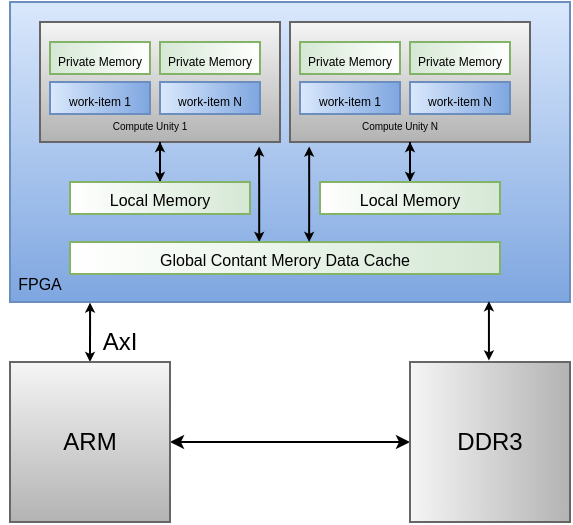 <mxfile version="12.3.7" type="device" pages="1"><diagram id="xq_sSW7vf1Avch4HxVfm" name="Page-1"><mxGraphModel dx="-228" dy="277" grid="1" gridSize="10" guides="1" tooltips="1" connect="1" arrows="1" fold="1" page="1" pageScale="1" pageWidth="827" pageHeight="1169" math="0" shadow="0"><root><mxCell id="0"/><mxCell id="1" parent="0"/><mxCell id="KHIxP44zNyoCpC7av__S-25" style="edgeStyle=orthogonalEdgeStyle;rounded=0;orthogonalLoop=1;jettySize=auto;html=1;entryX=0;entryY=0.5;entryDx=0;entryDy=0;startArrow=classic;startFill=1;endSize=4;startSize=4;" edge="1" parent="1"><mxGeometry relative="1" as="geometry"><mxPoint x="770" y="364.172" as="sourcePoint"/></mxGeometry></mxCell><mxCell id="KHIxP44zNyoCpC7av__S-54" style="edgeStyle=orthogonalEdgeStyle;rounded=0;orthogonalLoop=1;jettySize=auto;html=1;entryX=0;entryY=0.5;entryDx=0;entryDy=0;startArrow=classic;startFill=1;endSize=4;startSize=4;" edge="1" parent="1"><mxGeometry relative="1" as="geometry"><mxPoint x="1190" y="434.172" as="sourcePoint"/></mxGeometry></mxCell><mxCell id="KHIxP44zNyoCpC7av__S-84" style="edgeStyle=orthogonalEdgeStyle;rounded=0;orthogonalLoop=1;jettySize=auto;html=1;entryX=0;entryY=0.5;entryDx=0;entryDy=0;startArrow=classic;startFill=1;endSize=4;startSize=4;" edge="1" parent="1"><mxGeometry relative="1" as="geometry"><mxPoint x="1610" y="534.172" as="sourcePoint"/></mxGeometry></mxCell><mxCell id="KHIxP44zNyoCpC7av__S-116" style="edgeStyle=orthogonalEdgeStyle;rounded=0;orthogonalLoop=1;jettySize=auto;html=1;entryX=0;entryY=0.5;entryDx=0;entryDy=0;startArrow=classic;startFill=1;endSize=4;startSize=4;" edge="1" parent="1" source="KHIxP44zNyoCpC7av__S-118" target="KHIxP44zNyoCpC7av__S-119"><mxGeometry relative="1" as="geometry"/></mxCell><mxCell id="KHIxP44zNyoCpC7av__S-117" style="edgeStyle=orthogonalEdgeStyle;rounded=0;orthogonalLoop=1;jettySize=auto;html=1;exitX=0.5;exitY=0;exitDx=0;exitDy=0;entryX=0.143;entryY=1.002;entryDx=0;entryDy=0;entryPerimeter=0;startArrow=classic;startFill=1;endSize=2;startSize=2;" edge="1" parent="1" source="KHIxP44zNyoCpC7av__S-118" target="KHIxP44zNyoCpC7av__S-120"><mxGeometry relative="1" as="geometry"/></mxCell><mxCell id="KHIxP44zNyoCpC7av__S-118" value="ARM" style="whiteSpace=wrap;html=1;aspect=fixed;gradientColor=#b3b3b3;fillColor=#f5f5f5;strokeColor=#666666;" vertex="1" parent="1"><mxGeometry x="1090" y="600" width="80" height="80" as="geometry"/></mxCell><mxCell id="KHIxP44zNyoCpC7av__S-119" value="DDR3" style="whiteSpace=wrap;html=1;aspect=fixed;gradientColor=#b3b3b3;fillColor=#f5f5f5;strokeColor=#666666;gradientDirection=east;" vertex="1" parent="1"><mxGeometry x="1290" y="600" width="80" height="80" as="geometry"/></mxCell><mxCell id="KHIxP44zNyoCpC7av__S-120" value="" style="rounded=0;whiteSpace=wrap;html=1;fillColor=#dae8fc;strokeColor=#6c8ebf;gradientColor=#7ea6e0;" vertex="1" parent="1"><mxGeometry x="1090" y="420" width="280" height="150" as="geometry"/></mxCell><mxCell id="KHIxP44zNyoCpC7av__S-121" value="" style="rounded=0;whiteSpace=wrap;html=1;gradientColor=#b3b3b3;fillColor=#f5f5f5;strokeColor=#666666;" vertex="1" parent="1"><mxGeometry x="1105" y="430" width="120" height="60" as="geometry"/></mxCell><mxCell id="KHIxP44zNyoCpC7av__S-122" value="&lt;font style=&quot;font-size: 6px&quot;&gt;Private Memory&lt;br&gt;&lt;/font&gt;" style="rounded=0;whiteSpace=wrap;html=1;fillColor=#d5e8d4;strokeColor=#82b366;gradientColor=#ffffff;gradientDirection=east;" vertex="1" parent="1"><mxGeometry x="1110" y="440" width="50" height="16" as="geometry"/></mxCell><mxCell id="KHIxP44zNyoCpC7av__S-123" value="&lt;font style=&quot;font-size: 6px&quot;&gt;Private Memory&lt;br&gt;&lt;/font&gt;" style="rounded=0;whiteSpace=wrap;html=1;fillColor=#d5e8d4;strokeColor=#82b366;gradientColor=#ffffff;gradientDirection=east;" vertex="1" parent="1"><mxGeometry x="1165" y="440" width="50" height="16" as="geometry"/></mxCell><mxCell id="KHIxP44zNyoCpC7av__S-124" value="&lt;font style=&quot;font-size: 6px&quot;&gt;work-item 1&lt;br&gt;&lt;/font&gt;" style="rounded=0;whiteSpace=wrap;html=1;fillColor=#dae8fc;strokeColor=#6c8ebf;gradientColor=#7ea6e0;gradientDirection=east;" vertex="1" parent="1"><mxGeometry x="1110" y="460" width="50" height="16" as="geometry"/></mxCell><mxCell id="KHIxP44zNyoCpC7av__S-125" value="&lt;font style=&quot;font-size: 6px&quot;&gt;work-item N&lt;br&gt;&lt;/font&gt;" style="rounded=0;whiteSpace=wrap;html=1;fillColor=#dae8fc;strokeColor=#6c8ebf;gradientColor=#7ea6e0;gradientDirection=east;" vertex="1" parent="1"><mxGeometry x="1165" y="460" width="50" height="16" as="geometry"/></mxCell><mxCell id="KHIxP44zNyoCpC7av__S-126" value="" style="rounded=0;whiteSpace=wrap;html=1;gradientColor=#b3b3b3;fillColor=#f5f5f5;strokeColor=#666666;" vertex="1" parent="1"><mxGeometry x="1230" y="430" width="120" height="60" as="geometry"/></mxCell><mxCell id="KHIxP44zNyoCpC7av__S-127" value="&lt;font style=&quot;font-size: 6px&quot;&gt;Private Memory&lt;br&gt;&lt;/font&gt;" style="rounded=0;whiteSpace=wrap;html=1;fillColor=#d5e8d4;strokeColor=#82b366;gradientColor=#ffffff;gradientDirection=east;" vertex="1" parent="1"><mxGeometry x="1235" y="440" width="50" height="16" as="geometry"/></mxCell><mxCell id="KHIxP44zNyoCpC7av__S-128" value="&lt;font style=&quot;font-size: 6px&quot;&gt;Private Memory&lt;br&gt;&lt;/font&gt;" style="rounded=0;whiteSpace=wrap;html=1;fillColor=#d5e8d4;strokeColor=#82b366;gradientColor=#ffffff;gradientDirection=east;" vertex="1" parent="1"><mxGeometry x="1290" y="440" width="50" height="16" as="geometry"/></mxCell><mxCell id="KHIxP44zNyoCpC7av__S-129" style="edgeStyle=orthogonalEdgeStyle;rounded=0;orthogonalLoop=1;jettySize=auto;html=1;entryX=0.5;entryY=1;entryDx=0;entryDy=0;startArrow=classic;startFill=1;endArrow=classic;endFill=1;endSize=2;startSize=2;" edge="1" parent="1" source="KHIxP44zNyoCpC7av__S-130" target="KHIxP44zNyoCpC7av__S-121"><mxGeometry relative="1" as="geometry"/></mxCell><mxCell id="KHIxP44zNyoCpC7av__S-130" value="&lt;div&gt;&lt;span&gt;&lt;font style=&quot;font-size: 8px&quot;&gt;Local Memory&lt;/font&gt;&lt;/span&gt;&lt;/div&gt;" style="rounded=0;whiteSpace=wrap;html=1;align=center;gradientColor=#ffffff;fillColor=#d5e8d4;strokeColor=#82b366;gradientDirection=west;" vertex="1" parent="1"><mxGeometry x="1120" y="510" width="90" height="16" as="geometry"/></mxCell><mxCell id="KHIxP44zNyoCpC7av__S-131" style="edgeStyle=orthogonalEdgeStyle;rounded=0;orthogonalLoop=1;jettySize=auto;html=1;entryX=0.5;entryY=1;entryDx=0;entryDy=0;startArrow=classic;startFill=1;endArrow=classic;endFill=1;startSize=2;endSize=2;" edge="1" parent="1" source="KHIxP44zNyoCpC7av__S-132" target="KHIxP44zNyoCpC7av__S-126"><mxGeometry relative="1" as="geometry"/></mxCell><mxCell id="KHIxP44zNyoCpC7av__S-132" value="&lt;div&gt;&lt;span&gt;&lt;font style=&quot;font-size: 8px&quot;&gt;Local Memory&lt;/font&gt;&lt;/span&gt;&lt;/div&gt;" style="rounded=0;whiteSpace=wrap;html=1;align=center;gradientColor=#ffffff;fillColor=#d5e8d4;strokeColor=#82b366;gradientDirection=west;" vertex="1" parent="1"><mxGeometry x="1245" y="510" width="90" height="16" as="geometry"/></mxCell><mxCell id="KHIxP44zNyoCpC7av__S-133" style="edgeStyle=orthogonalEdgeStyle;rounded=0;orthogonalLoop=1;jettySize=auto;html=1;entryX=0.913;entryY=1.038;entryDx=0;entryDy=0;entryPerimeter=0;startArrow=classic;startFill=1;startSize=2;endArrow=classic;endFill=1;endSize=2;" edge="1" parent="1" source="KHIxP44zNyoCpC7av__S-134" target="KHIxP44zNyoCpC7av__S-121"><mxGeometry relative="1" as="geometry"><Array as="points"><mxPoint x="1215" y="515"/></Array></mxGeometry></mxCell><mxCell id="KHIxP44zNyoCpC7av__S-134" value="&lt;div&gt;&lt;span&gt;&lt;font style=&quot;font-size: 8px&quot;&gt;Global Contant Merory Data Cache&lt;/font&gt;&lt;/span&gt;&lt;/div&gt;" style="rounded=0;whiteSpace=wrap;html=1;align=center;gradientColor=#ffffff;fillColor=#d5e8d4;strokeColor=#82b366;gradientDirection=west;" vertex="1" parent="1"><mxGeometry x="1120" y="540" width="215" height="16" as="geometry"/></mxCell><mxCell id="KHIxP44zNyoCpC7av__S-135" style="edgeStyle=orthogonalEdgeStyle;rounded=0;orthogonalLoop=1;jettySize=auto;html=1;entryX=0.913;entryY=1.038;entryDx=0;entryDy=0;entryPerimeter=0;startArrow=classic;startFill=1;startSize=2;endArrow=classic;endFill=1;endSize=2;" edge="1" parent="1"><mxGeometry relative="1" as="geometry"><mxPoint x="1239.571" y="540" as="sourcePoint"/><mxPoint x="1239.571" y="492.286" as="targetPoint"/><Array as="points"><mxPoint x="1240" y="515"/></Array></mxGeometry></mxCell><mxCell id="KHIxP44zNyoCpC7av__S-136" value="AxI" style="text;html=1;strokeColor=none;fillColor=none;align=center;verticalAlign=middle;whiteSpace=wrap;rounded=0;" vertex="1" parent="1"><mxGeometry x="1125" y="580" width="40" height="20" as="geometry"/></mxCell><mxCell id="KHIxP44zNyoCpC7av__S-137" value="&lt;font style=&quot;font-size: 6px&quot;&gt;work-item 1&lt;br&gt;&lt;/font&gt;" style="rounded=0;whiteSpace=wrap;html=1;fillColor=#dae8fc;strokeColor=#6c8ebf;gradientColor=#7ea6e0;gradientDirection=east;" vertex="1" parent="1"><mxGeometry x="1235" y="460" width="50" height="16" as="geometry"/></mxCell><mxCell id="KHIxP44zNyoCpC7av__S-138" value="&lt;font style=&quot;font-size: 6px&quot;&gt;work-item N&lt;br&gt;&lt;/font&gt;" style="rounded=0;whiteSpace=wrap;html=1;fillColor=#dae8fc;strokeColor=#6c8ebf;gradientColor=#7ea6e0;gradientDirection=east;" vertex="1" parent="1"><mxGeometry x="1290" y="460" width="50" height="16" as="geometry"/></mxCell><mxCell id="KHIxP44zNyoCpC7av__S-139" style="edgeStyle=orthogonalEdgeStyle;rounded=0;orthogonalLoop=1;jettySize=auto;html=1;entryX=0;entryY=0.5;entryDx=0;entryDy=0;startArrow=classic;startFill=1;endSize=4;startSize=4;" edge="1" parent="1"><mxGeometry relative="1" as="geometry"><mxPoint x="1530" y="624.172" as="sourcePoint"/></mxGeometry></mxCell><mxCell id="KHIxP44zNyoCpC7av__S-140" value="&lt;font style=&quot;font-size: 5px&quot;&gt;Compute Unity 1&lt;/font&gt;" style="text;html=1;strokeColor=none;fillColor=none;align=center;verticalAlign=middle;whiteSpace=wrap;rounded=0;" vertex="1" parent="1"><mxGeometry x="1110" y="470" width="100" height="20" as="geometry"/></mxCell><mxCell id="KHIxP44zNyoCpC7av__S-141" value="&lt;font style=&quot;font-size: 5px&quot;&gt;Compute Unity N&lt;/font&gt;" style="text;html=1;strokeColor=none;fillColor=none;align=center;verticalAlign=middle;whiteSpace=wrap;rounded=0;" vertex="1" parent="1"><mxGeometry x="1235" y="470" width="100" height="20" as="geometry"/></mxCell><mxCell id="KHIxP44zNyoCpC7av__S-142" style="edgeStyle=orthogonalEdgeStyle;rounded=0;orthogonalLoop=1;jettySize=auto;html=1;exitX=0.5;exitY=0;exitDx=0;exitDy=0;entryX=0.143;entryY=1.002;entryDx=0;entryDy=0;entryPerimeter=0;startArrow=classic;startFill=1;endSize=2;startSize=2;" edge="1" parent="1"><mxGeometry relative="1" as="geometry"><mxPoint x="1329.466" y="599.241" as="sourcePoint"/><mxPoint x="1329.466" y="569.586" as="targetPoint"/></mxGeometry></mxCell><mxCell id="KHIxP44zNyoCpC7av__S-143" value="&lt;font style=&quot;font-size: 8px&quot;&gt;FPGA&lt;/font&gt;" style="text;html=1;strokeColor=none;fillColor=none;align=center;verticalAlign=middle;whiteSpace=wrap;rounded=0;" vertex="1" parent="1"><mxGeometry x="1085" y="550" width="40" height="20" as="geometry"/></mxCell></root></mxGraphModel></diagram></mxfile>